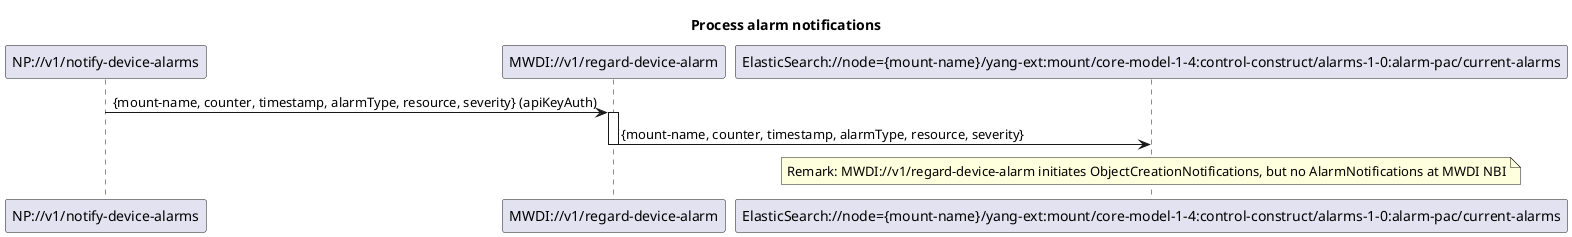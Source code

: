 @startuml 022_NotificationBasedAlarmListUpdate

skinparam responseMessageBelowArrow true

title Process alarm notifications

participant "NP://v1/notify-device-alarms" as subscription
participant "MWDI://v1/regard-device-alarm" as regardAlarm
participant "ElasticSearch://node={mount-name}/yang-ext:mount/core-model-1-4:control-construct/alarms-1-0:alarm-pac/current-alarms" as es

subscription -> regardAlarm: {mount-name, counter, timestamp, alarmType, resource, severity} (apiKeyAuth)
activate regardAlarm

regardAlarm -> es: {mount-name, counter, timestamp, alarmType, resource, severity}
deactivate regardAlarm

note over es: Remark: MWDI://v1/regard-device-alarm initiates ObjectCreationNotifications, but no AlarmNotifications at MWDI NBI

@enduml